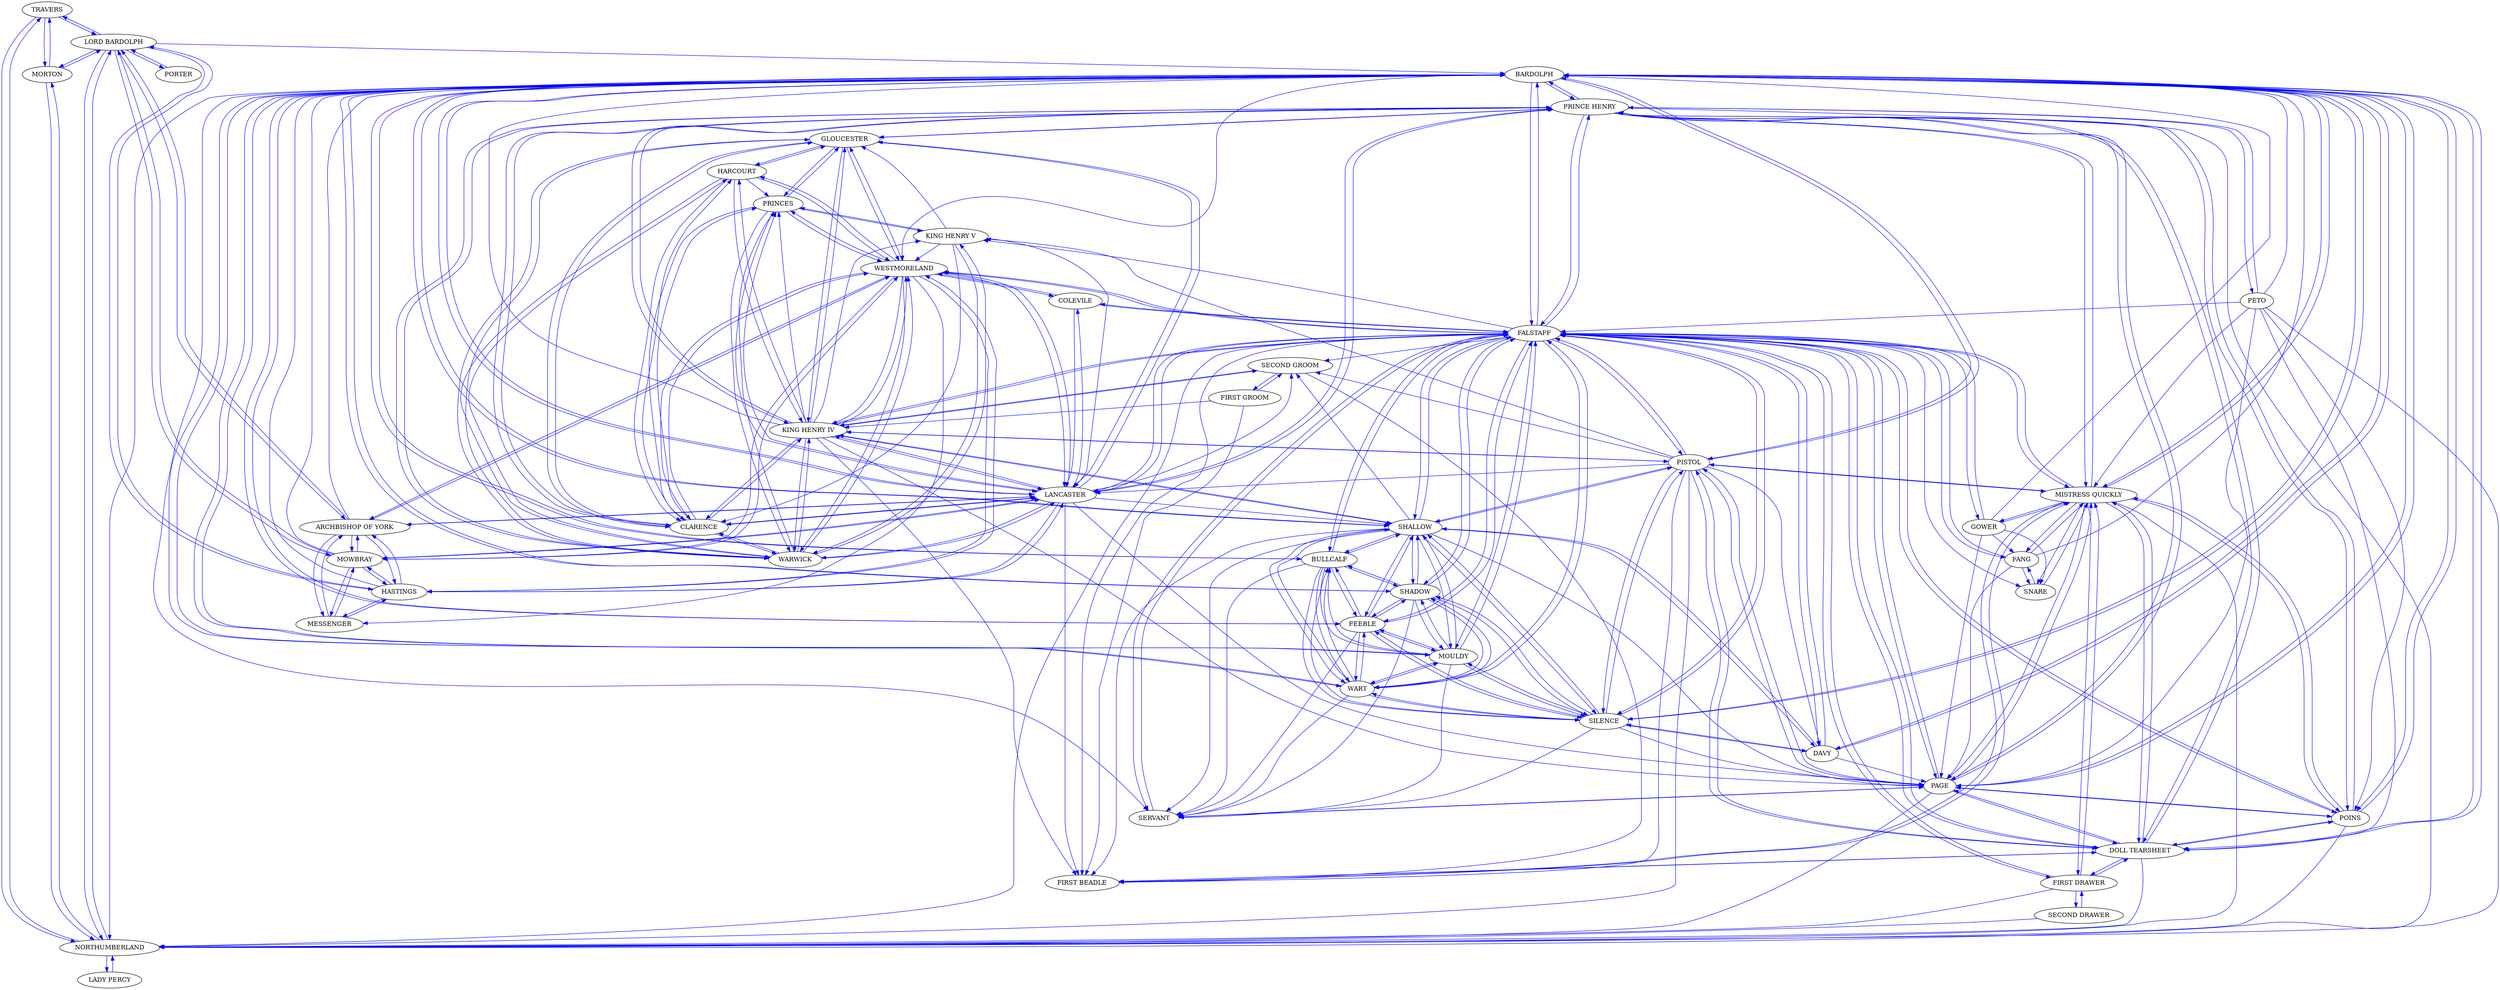 strict digraph  {
	TRAVERS -> "LORD BARDOLPH"	 [color=blue,
		weight=16];
	TRAVERS -> MORTON	 [color=blue,
		weight=1];
	TRAVERS -> NORTHUMBERLAND	 [color=blue,
		weight=16];
	"PRINCE HENRY" -> GLOUCESTER	 [color=blue,
		weight=80];
	"PRINCE HENRY" -> "MISTRESS QUICKLY"	 [color=blue,
		weight=33];
	"PRINCE HENRY" -> "KING HENRY IV"	 [color=blue,
		weight=80];
	"PRINCE HENRY" -> CLARENCE	 [color=blue,
		weight=80];
	"PRINCE HENRY" -> BARDOLPH	 [color=blue,
		weight=62];
	"PRINCE HENRY" -> FALSTAFF	 [color=blue,
		weight=33];
	"PRINCE HENRY" -> PETO	 [color=blue,
		weight=7];
	"PRINCE HENRY" -> WARWICK	 [color=blue,
		weight=80];
	"PRINCE HENRY" -> PAGE	 [color=blue,
		weight=62];
	"PRINCE HENRY" -> NORTHUMBERLAND	 [color=blue,
		weight=33];
	"PRINCE HENRY" -> LANCASTER	 [color=blue,
		weight=1];
	"PRINCE HENRY" -> "DOLL TEARSHEET"	 [color=blue,
		weight=33];
	"PRINCE HENRY" -> POINS	 [color=blue,
		weight=115];
	"FIRST BEADLE" -> "MISTRESS QUICKLY"	 [color=blue,
		weight=9];
	"FIRST BEADLE" -> "DOLL TEARSHEET"	 [color=blue,
		weight=9];
	MESSENGER -> HASTINGS	 [color=blue,
		weight=4];
	MESSENGER -> MOWBRAY	 [color=blue,
		weight=4];
	MESSENGER -> "ARCHBISHOP OF YORK"	 [color=blue,
		weight=4];
	SILENCE -> SERVANT	 [color=blue,
		weight=13];
	SILENCE -> WART	 [color=blue,
		weight=13];
	SILENCE -> BARDOLPH	 [color=blue,
		weight=29];
	SILENCE -> DAVY	 [color=blue,
		weight=27];
	SILENCE -> FALSTAFF	 [color=blue,
		weight=29];
	SILENCE -> MOULDY	 [color=blue,
		weight=13];
	SILENCE -> FEEBLE	 [color=blue,
		weight=13];
	SILENCE -> PAGE	 [color=blue,
		weight=27];
	SILENCE -> SHADOW	 [color=blue,
		weight=13];
	SILENCE -> SHALLOW	 [color=blue,
		weight=40];
	SILENCE -> PISTOL	 [color=blue,
		weight=3];
	SILENCE -> BULLCALF	 [color=blue,
		weight=13];
	HASTINGS -> MESSENGER	 [color=blue,
		weight=14];
	HASTINGS -> "LORD BARDOLPH"	 [color=blue,
		weight=28];
	HASTINGS -> WESTMORELAND	 [color=blue,
		weight=26];
	HASTINGS -> BARDOLPH	 [color=blue,
		weight=28];
	HASTINGS -> LANCASTER	 [color=blue,
		weight=13];
	HASTINGS -> MOWBRAY	 [color=blue,
		weight=57];
	HASTINGS -> "ARCHBISHOP OF YORK"	 [color=blue,
		weight=57];
	PRINCES -> GLOUCESTER	 [color=blue,
		weight=1];
	PRINCES -> WESTMORELAND	 [color=blue,
		weight=1];
	PRINCES -> "KING HENRY V"	 [color=blue,
		weight=1];
	PRINCES -> CLARENCE	 [color=blue,
		weight=1];
	PRINCES -> WARWICK	 [color=blue,
		weight=1];
	PRINCES -> LANCASTER	 [color=blue,
		weight=1];
	SERVANT -> FALSTAFF	 [color=blue,
		weight=15];
	SERVANT -> PAGE	 [color=blue,
		weight=15];
	SNARE -> "MISTRESS QUICKLY"	 [color=blue,
		weight=2];
	SNARE -> FANG	 [color=blue,
		weight=2];
	GLOUCESTER -> "PRINCE HENRY"	 [color=blue,
		weight=3];
	GLOUCESTER -> PRINCES	 [color=blue,
		weight=12];
	GLOUCESTER -> WESTMORELAND	 [color=blue,
		weight=9];
	GLOUCESTER -> "KING HENRY IV"	 [color=blue,
		weight=12];
	GLOUCESTER -> CLARENCE	 [color=blue,
		weight=15];
	GLOUCESTER -> WARWICK	 [color=blue,
		weight=15];
	GLOUCESTER -> HARCOURT	 [color=blue,
		weight=6];
	GLOUCESTER -> LANCASTER	 [color=blue,
		weight=3];
	"LORD BARDOLPH" -> TRAVERS	 [color=blue,
		weight=20];
	"LORD BARDOLPH" -> HASTINGS	 [color=blue,
		weight=46];
	"LORD BARDOLPH" -> PORTER	 [color=blue,
		weight=5];
	"LORD BARDOLPH" -> MORTON	 [color=blue,
		weight=9];
	"LORD BARDOLPH" -> BARDOLPH	 [color=blue,
		weight=46];
	"LORD BARDOLPH" -> NORTHUMBERLAND	 [color=blue,
		weight=37];
	"LORD BARDOLPH" -> MOWBRAY	 [color=blue,
		weight=46];
	"LORD BARDOLPH" -> "ARCHBISHOP OF YORK"	 [color=blue,
		weight=46];
	COLEVILE -> WESTMORELAND	 [color=blue,
		weight=4];
	COLEVILE -> FALSTAFF	 [color=blue,
		weight=8];
	COLEVILE -> LANCASTER	 [color=blue,
		weight=4];
	WESTMORELAND -> MESSENGER	 [color=blue,
		weight=81];
	WESTMORELAND -> HASTINGS	 [color=blue,
		weight=99];
	WESTMORELAND -> PRINCES	 [color=blue,
		weight=11];
	WESTMORELAND -> GLOUCESTER	 [color=blue,
		weight=11];
	WESTMORELAND -> COLEVILE	 [color=blue,
		weight=1];
	WESTMORELAND -> "KING HENRY IV"	 [color=blue,
		weight=11];
	WESTMORELAND -> CLARENCE	 [color=blue,
		weight=11];
	WESTMORELAND -> FALSTAFF	 [color=blue,
		weight=1];
	WESTMORELAND -> WARWICK	 [color=blue,
		weight=11];
	WESTMORELAND -> HARCOURT	 [color=blue,
		weight=1];
	WESTMORELAND -> LANCASTER	 [color=blue,
		weight=19];
	WESTMORELAND -> MOWBRAY	 [color=blue,
		weight=99];
	WESTMORELAND -> "ARCHBISHOP OF YORK"	 [color=blue,
		weight=99];
	PORTER -> "LORD BARDOLPH"	 [color=blue,
		weight=4];
	MORTON -> TRAVERS	 [color=blue,
		weight=78];
	MORTON -> "LORD BARDOLPH"	 [color=blue,
		weight=78];
	MORTON -> NORTHUMBERLAND	 [color=blue,
		weight=78];
	"MISTRESS QUICKLY" -> "PRINCE HENRY"	 [color=blue,
		weight=9];
	"MISTRESS QUICKLY" -> "FIRST BEADLE"	 [color=blue,
		weight=10];
	"MISTRESS QUICKLY" -> SNARE	 [color=blue,
		weight=87];
	"MISTRESS QUICKLY" -> BARDOLPH	 [color=blue,
		weight=89];
	"MISTRESS QUICKLY" -> FANG	 [color=blue,
		weight=87];
	"MISTRESS QUICKLY" -> FALSTAFF	 [color=blue,
		weight=120];
	"MISTRESS QUICKLY" -> PAGE	 [color=blue,
		weight=89];
	"MISTRESS QUICKLY" -> NORTHUMBERLAND	 [color=blue,
		weight=79];
	"MISTRESS QUICKLY" -> "DOLL TEARSHEET"	 [color=blue,
		weight=89];
	"MISTRESS QUICKLY" -> "FIRST DRAWER"	 [color=blue,
		weight=40];
	"MISTRESS QUICKLY" -> GOWER	 [color=blue,
		weight=10];
	"MISTRESS QUICKLY" -> POINS	 [color=blue,
		weight=9];
	"MISTRESS QUICKLY" -> PISTOL	 [color=blue,
		weight=15];
	"KING HENRY IV" -> "PRINCE HENRY"	 [color=blue,
		weight=134];
	"KING HENRY IV" -> "FIRST BEADLE"	 [color=blue,
		weight=27];
	"KING HENRY IV" -> PRINCES	 [color=blue,
		weight=78];
	"KING HENRY IV" -> GLOUCESTER	 [color=blue,
		weight=216];
	"KING HENRY IV" -> WESTMORELAND	 [color=blue,
		weight=17];
	"KING HENRY IV" -> "KING HENRY V"	 [color=blue,
		weight=27];
	"KING HENRY IV" -> "SECOND GROOM"	 [color=blue,
		weight=27];
	"KING HENRY IV" -> CLARENCE	 [color=blue,
		weight=216];
	"KING HENRY IV" -> BARDOLPH	 [color=blue,
		weight=27];
	"KING HENRY IV" -> FALSTAFF	 [color=blue,
		weight=27];
	"KING HENRY IV" -> WARWICK	 [color=blue,
		weight=265];
	"KING HENRY IV" -> HARCOURT	 [color=blue,
		weight=13];
	"KING HENRY IV" -> PAGE	 [color=blue,
		weight=30];
	"KING HENRY IV" -> LANCASTER	 [color=blue,
		weight=14];
	"KING HENRY IV" -> SHALLOW	 [color=blue,
		weight=27];
	"KING HENRY IV" -> PISTOL	 [color=blue,
		weight=27];
	"KING HENRY V" -> PRINCES	 [color=blue,
		weight=101];
	"KING HENRY V" -> GLOUCESTER	 [color=blue,
		weight=101];
	"KING HENRY V" -> WESTMORELAND	 [color=blue,
		weight=101];
	"KING HENRY V" -> CLARENCE	 [color=blue,
		weight=101];
	"KING HENRY V" -> WARWICK	 [color=blue,
		weight=101];
	"KING HENRY V" -> LANCASTER	 [color=blue,
		weight=101];
	"SECOND GROOM" -> "FIRST BEADLE"	 [color=blue,
		weight=1];
	"SECOND GROOM" -> "KING HENRY IV"	 [color=blue,
		weight=1];
	"SECOND GROOM" -> "FIRST GROOM"	 [color=blue,
		weight=1];
	WART -> SILENCE	 [color=blue,
		weight=2];
	WART -> SERVANT	 [color=blue,
		weight=2];
	WART -> BARDOLPH	 [color=blue,
		weight=2];
	WART -> FALSTAFF	 [color=blue,
		weight=2];
	WART -> MOULDY	 [color=blue,
		weight=2];
	WART -> FEEBLE	 [color=blue,
		weight=2];
	WART -> SHADOW	 [color=blue,
		weight=2];
	WART -> SHALLOW	 [color=blue,
		weight=2];
	WART -> BULLCALF	 [color=blue,
		weight=2];
	CLARENCE -> "PRINCE HENRY"	 [color=blue,
		weight=5];
	CLARENCE -> PRINCES	 [color=blue,
		weight=23];
	CLARENCE -> GLOUCESTER	 [color=blue,
		weight=29];
	CLARENCE -> WESTMORELAND	 [color=blue,
		weight=19];
	CLARENCE -> "KING HENRY IV"	 [color=blue,
		weight=19];
	CLARENCE -> WARWICK	 [color=blue,
		weight=29];
	CLARENCE -> HARCOURT	 [color=blue,
		weight=9];
	CLARENCE -> LANCASTER	 [color=blue,
		weight=10];
	BARDOLPH -> "PRINCE HENRY"	 [color=blue,
		weight=14];
	BARDOLPH -> SILENCE	 [color=blue,
		weight=26];
	BARDOLPH -> SERVANT	 [color=blue,
		weight=21];
	BARDOLPH -> WESTMORELAND	 [color=blue,
		weight=1];
	BARDOLPH -> "MISTRESS QUICKLY"	 [color=blue,
		weight=9];
	BARDOLPH -> WART	 [color=blue,
		weight=21];
	BARDOLPH -> DAVY	 [color=blue,
		weight=5];
	BARDOLPH -> FALSTAFF	 [color=blue,
		weight=20];
	BARDOLPH -> MOULDY	 [color=blue,
		weight=21];
	BARDOLPH -> FEEBLE	 [color=blue,
		weight=21];
	BARDOLPH -> PAGE	 [color=blue,
		weight=29];
	BARDOLPH -> NORTHUMBERLAND	 [color=blue,
		weight=9];
	BARDOLPH -> LANCASTER	 [color=blue,
		weight=1];
	BARDOLPH -> "DOLL TEARSHEET"	 [color=blue,
		weight=9];
	BARDOLPH -> SHADOW	 [color=blue,
		weight=21];
	BARDOLPH -> POINS	 [color=blue,
		weight=14];
	BARDOLPH -> SHALLOW	 [color=blue,
		weight=27];
	BARDOLPH -> PISTOL	 [color=blue,
		weight=5];
	BARDOLPH -> BULLCALF	 [color=blue,
		weight=21];
	DAVY -> SILENCE	 [color=blue,
		weight=10];
	DAVY -> BARDOLPH	 [color=blue,
		weight=34];
	DAVY -> FALSTAFF	 [color=blue,
		weight=34];
	DAVY -> PAGE	 [color=blue,
		weight=34];
	DAVY -> SHALLOW	 [color=blue,
		weight=34];
	FANG -> SNARE	 [color=blue,
		weight=7];
	FANG -> "MISTRESS QUICKLY"	 [color=blue,
		weight=7];
	FANG -> BARDOLPH	 [color=blue,
		weight=2];
	FANG -> FALSTAFF	 [color=blue,
		weight=2];
	FANG -> PAGE	 [color=blue,
		weight=2];
	FALSTAFF -> "PRINCE HENRY"	 [color=blue,
		weight=55];
	FALSTAFF -> "FIRST BEADLE"	 [color=blue,
		weight=38];
	FALSTAFF -> SILENCE	 [color=blue,
		weight=153];
	FALSTAFF -> SERVANT	 [color=blue,
		weight=273];
	FALSTAFF -> SNARE	 [color=blue,
		weight=73];
	FALSTAFF -> COLEVILE	 [color=blue,
		weight=50];
	FALSTAFF -> WESTMORELAND	 [color=blue,
		weight=82];
	FALSTAFF -> "MISTRESS QUICKLY"	 [color=blue,
		weight=161];
	FALSTAFF -> "KING HENRY IV"	 [color=blue,
		weight=38];
	FALSTAFF -> "KING HENRY V"	 [color=blue,
		weight=3];
	FALSTAFF -> "SECOND GROOM"	 [color=blue,
		weight=38];
	FALSTAFF -> WART	 [color=blue,
		weight=122];
	FALSTAFF -> BARDOLPH	 [color=blue,
		weight=301];
	FALSTAFF -> DAVY	 [color=blue,
		weight=31];
	FALSTAFF -> FANG	 [color=blue,
		weight=73];
	FALSTAFF -> MOULDY	 [color=blue,
		weight=122];
	FALSTAFF -> FEEBLE	 [color=blue,
		weight=122];
	FALSTAFF -> PAGE	 [color=blue,
		weight=441];
	FALSTAFF -> NORTHUMBERLAND	 [color=blue,
		weight=105];
	FALSTAFF -> LANCASTER	 [color=blue,
		weight=87];
	FALSTAFF -> "DOLL TEARSHEET"	 [color=blue,
		weight=105];
	FALSTAFF -> "FIRST DRAWER"	 [color=blue,
		weight=20];
	FALSTAFF -> GOWER	 [color=blue,
		weight=35];
	FALSTAFF -> SHADOW	 [color=blue,
		weight=122];
	FALSTAFF -> POINS	 [color=blue,
		weight=55];
	FALSTAFF -> SHALLOW	 [color=blue,
		weight=220];
	FALSTAFF -> PISTOL	 [color=blue,
		weight=70];
	FALSTAFF -> BULLCALF	 [color=blue,
		weight=122];
	PETO -> "PRINCE HENRY"	 [color=blue,
		weight=6];
	PETO -> "MISTRESS QUICKLY"	 [color=blue,
		weight=6];
	PETO -> BARDOLPH	 [color=blue,
		weight=6];
	PETO -> FALSTAFF	 [color=blue,
		weight=6];
	PETO -> PAGE	 [color=blue,
		weight=6];
	PETO -> NORTHUMBERLAND	 [color=blue,
		weight=6];
	PETO -> "DOLL TEARSHEET"	 [color=blue,
		weight=6];
	PETO -> POINS	 [color=blue,
		weight=6];
	WARWICK -> "PRINCE HENRY"	 [color=blue,
		weight=14];
	WARWICK -> PRINCES	 [color=blue,
		weight=42];
	WARWICK -> GLOUCESTER	 [color=blue,
		weight=44];
	WARWICK -> WESTMORELAND	 [color=blue,
		weight=14];
	WARWICK -> "KING HENRY IV"	 [color=blue,
		weight=65];
	WARWICK -> "KING HENRY V"	 [color=blue,
		weight=1];
	WARWICK -> CLARENCE	 [color=blue,
		weight=44];
	WARWICK -> HARCOURT	 [color=blue,
		weight=4];
	WARWICK -> LANCASTER	 [color=blue,
		weight=11];
	MOULDY -> SILENCE	 [color=blue,
		weight=12];
	MOULDY -> SERVANT	 [color=blue,
		weight=12];
	MOULDY -> WART	 [color=blue,
		weight=12];
	MOULDY -> BARDOLPH	 [color=blue,
		weight=12];
	MOULDY -> FALSTAFF	 [color=blue,
		weight=12];
	MOULDY -> FEEBLE	 [color=blue,
		weight=12];
	MOULDY -> SHADOW	 [color=blue,
		weight=12];
	MOULDY -> SHALLOW	 [color=blue,
		weight=12];
	MOULDY -> BULLCALF	 [color=blue,
		weight=12];
	"SECOND DRAWER" -> NORTHUMBERLAND	 [color=blue,
		weight=11];
	"SECOND DRAWER" -> "FIRST DRAWER"	 [color=blue,
		weight=11];
	HARCOURT -> PRINCES	 [color=blue,
		weight=8];
	HARCOURT -> GLOUCESTER	 [color=blue,
		weight=8];
	HARCOURT -> WESTMORELAND	 [color=blue,
		weight=8];
	HARCOURT -> "KING HENRY IV"	 [color=blue,
		weight=8];
	HARCOURT -> CLARENCE	 [color=blue,
		weight=8];
	HARCOURT -> WARWICK	 [color=blue,
		weight=8];
	FEEBLE -> SILENCE	 [color=blue,
		weight=11];
	FEEBLE -> SERVANT	 [color=blue,
		weight=11];
	FEEBLE -> WART	 [color=blue,
		weight=11];
	FEEBLE -> BARDOLPH	 [color=blue,
		weight=11];
	FEEBLE -> FALSTAFF	 [color=blue,
		weight=11];
	FEEBLE -> MOULDY	 [color=blue,
		weight=11];
	FEEBLE -> SHADOW	 [color=blue,
		weight=11];
	FEEBLE -> SHALLOW	 [color=blue,
		weight=11];
	FEEBLE -> BULLCALF	 [color=blue,
		weight=11];
	PAGE -> "PRINCE HENRY"	 [color=blue,
		weight=13];
	PAGE -> SERVANT	 [color=blue,
		weight=5];
	PAGE -> "MISTRESS QUICKLY"	 [color=blue,
		weight=2];
	PAGE -> BARDOLPH	 [color=blue,
		weight=15];
	PAGE -> FALSTAFF	 [color=blue,
		weight=16];
	PAGE -> NORTHUMBERLAND	 [color=blue,
		weight=2];
	PAGE -> "DOLL TEARSHEET"	 [color=blue,
		weight=2];
	PAGE -> POINS	 [color=blue,
		weight=13];
	PAGE -> PISTOL	 [color=blue,
		weight=1];
	NORTHUMBERLAND -> TRAVERS	 [color=blue,
		weight=77];
	NORTHUMBERLAND -> "LORD BARDOLPH"	 [color=blue,
		weight=87];
	NORTHUMBERLAND -> MORTON	 [color=blue,
		weight=70];
	NORTHUMBERLAND -> "LADY PERCY"	 [color=blue,
		weight=26];
	"LADY PERCY" -> NORTHUMBERLAND	 [color=blue,
		weight=46];
	LANCASTER -> "PRINCE HENRY"	 [color=blue,
		weight=1];
	LANCASTER -> "FIRST BEADLE"	 [color=blue,
		weight=48];
	LANCASTER -> HASTINGS	 [color=blue,
		weight=67];
	LANCASTER -> PRINCES	 [color=blue,
		weight=7];
	LANCASTER -> GLOUCESTER	 [color=blue,
		weight=8];
	LANCASTER -> COLEVILE	 [color=blue,
		weight=15];
	LANCASTER -> WESTMORELAND	 [color=blue,
		weight=96];
	LANCASTER -> "KING HENRY IV"	 [color=blue,
		weight=49];
	LANCASTER -> "SECOND GROOM"	 [color=blue,
		weight=48];
	LANCASTER -> CLARENCE	 [color=blue,
		weight=8];
	LANCASTER -> BARDOLPH	 [color=blue,
		weight=48];
	LANCASTER -> FALSTAFF	 [color=blue,
		weight=70];
	LANCASTER -> WARWICK	 [color=blue,
		weight=8];
	LANCASTER -> PAGE	 [color=blue,
		weight=48];
	LANCASTER -> SHALLOW	 [color=blue,
		weight=48];
	LANCASTER -> MOWBRAY	 [color=blue,
		weight=67];
	LANCASTER -> "ARCHBISHOP OF YORK"	 [color=blue,
		weight=67];
	"DOLL TEARSHEET" -> "PRINCE HENRY"	 [color=blue,
		weight=11];
	"DOLL TEARSHEET" -> "FIRST BEADLE"	 [color=blue,
		weight=12];
	"DOLL TEARSHEET" -> "MISTRESS QUICKLY"	 [color=blue,
		weight=80];
	"DOLL TEARSHEET" -> BARDOLPH	 [color=blue,
		weight=52];
	"DOLL TEARSHEET" -> FALSTAFF	 [color=blue,
		weight=67];
	"DOLL TEARSHEET" -> PAGE	 [color=blue,
		weight=52];
	"DOLL TEARSHEET" -> NORTHUMBERLAND	 [color=blue,
		weight=68];
	"DOLL TEARSHEET" -> "FIRST DRAWER"	 [color=blue,
		weight=15];
	"DOLL TEARSHEET" -> POINS	 [color=blue,
		weight=11];
	"DOLL TEARSHEET" -> PISTOL	 [color=blue,
		weight=25];
	"FIRST DRAWER" -> "MISTRESS QUICKLY"	 [color=blue,
		weight=2];
	"FIRST DRAWER" -> FALSTAFF	 [color=blue,
		weight=2];
	"FIRST DRAWER" -> "SECOND DRAWER"	 [color=blue,
		weight=8];
	"FIRST DRAWER" -> NORTHUMBERLAND	 [color=blue,
		weight=10];
	"FIRST DRAWER" -> "DOLL TEARSHEET"	 [color=blue,
		weight=2];
	GOWER -> SNARE	 [color=blue,
		weight=10];
	GOWER -> "MISTRESS QUICKLY"	 [color=blue,
		weight=2];
	GOWER -> BARDOLPH	 [color=blue,
		weight=2];
	GOWER -> FANG	 [color=blue,
		weight=10];
	GOWER -> FALSTAFF	 [color=blue,
		weight=10];
	GOWER -> PAGE	 [color=blue,
		weight=10];
	SHADOW -> SILENCE	 [color=blue,
		weight=5];
	SHADOW -> SERVANT	 [color=blue,
		weight=5];
	SHADOW -> WART	 [color=blue,
		weight=5];
	SHADOW -> BARDOLPH	 [color=blue,
		weight=2];
	SHADOW -> FALSTAFF	 [color=blue,
		weight=2];
	SHADOW -> MOULDY	 [color=blue,
		weight=5];
	SHADOW -> FEEBLE	 [color=blue,
		weight=5];
	SHADOW -> SHALLOW	 [color=blue,
		weight=5];
	SHADOW -> BULLCALF	 [color=blue,
		weight=5];
	POINS -> "PRINCE HENRY"	 [color=blue,
		weight=68];
	POINS -> "MISTRESS QUICKLY"	 [color=blue,
		weight=11];
	POINS -> BARDOLPH	 [color=blue,
		weight=43];
	POINS -> FALSTAFF	 [color=blue,
		weight=11];
	POINS -> PAGE	 [color=blue,
		weight=43];
	POINS -> NORTHUMBERLAND	 [color=blue,
		weight=11];
	POINS -> "DOLL TEARSHEET"	 [color=blue,
		weight=11];
	SHALLOW -> "FIRST BEADLE"	 [color=blue,
		weight=12];
	SHALLOW -> SILENCE	 [color=blue,
		weight=146];
	SHALLOW -> SERVANT	 [color=blue,
		weight=113];
	SHALLOW -> "KING HENRY IV"	 [color=blue,
		weight=12];
	SHALLOW -> "SECOND GROOM"	 [color=blue,
		weight=12];
	SHALLOW -> WART	 [color=blue,
		weight=113];
	SHALLOW -> BARDOLPH	 [color=blue,
		weight=147];
	SHALLOW -> DAVY	 [color=blue,
		weight=49];
	SHALLOW -> FALSTAFF	 [color=blue,
		weight=136];
	SHALLOW -> MOULDY	 [color=blue,
		weight=113];
	SHALLOW -> FEEBLE	 [color=blue,
		weight=113];
	SHALLOW -> PAGE	 [color=blue,
		weight=71];
	SHALLOW -> SHADOW	 [color=blue,
		weight=113];
	SHALLOW -> PISTOL	 [color=blue,
		weight=18];
	SHALLOW -> BULLCALF	 [color=blue,
		weight=113];
	PISTOL -> "FIRST BEADLE"	 [color=blue,
		weight=15];
	PISTOL -> SILENCE	 [color=blue,
		weight=27];
	PISTOL -> "MISTRESS QUICKLY"	 [color=blue,
		weight=34];
	PISTOL -> "KING HENRY IV"	 [color=blue,
		weight=15];
	PISTOL -> "KING HENRY V"	 [color=blue,
		weight=1];
	PISTOL -> "SECOND GROOM"	 [color=blue,
		weight=15];
	PISTOL -> BARDOLPH	 [color=blue,
		weight=73];
	PISTOL -> DAVY	 [color=blue,
		weight=27];
	PISTOL -> FALSTAFF	 [color=blue,
		weight=76];
	PISTOL -> PAGE	 [color=blue,
		weight=76];
	PISTOL -> NORTHUMBERLAND	 [color=blue,
		weight=34];
	PISTOL -> LANCASTER	 [color=blue,
		weight=1];
	PISTOL -> "DOLL TEARSHEET"	 [color=blue,
		weight=34];
	PISTOL -> SHALLOW	 [color=blue,
		weight=42];
	BULLCALF -> SILENCE	 [color=blue,
		weight=14];
	BULLCALF -> SERVANT	 [color=blue,
		weight=14];
	BULLCALF -> WART	 [color=blue,
		weight=14];
	BULLCALF -> BARDOLPH	 [color=blue,
		weight=14];
	BULLCALF -> FALSTAFF	 [color=blue,
		weight=14];
	BULLCALF -> MOULDY	 [color=blue,
		weight=14];
	BULLCALF -> FEEBLE	 [color=blue,
		weight=14];
	BULLCALF -> SHADOW	 [color=blue,
		weight=14];
	BULLCALF -> SHALLOW	 [color=blue,
		weight=14];
	MOWBRAY -> MESSENGER	 [color=blue,
		weight=41];
	MOWBRAY -> HASTINGS	 [color=blue,
		weight=56];
	MOWBRAY -> "LORD BARDOLPH"	 [color=blue,
		weight=6];
	MOWBRAY -> WESTMORELAND	 [color=blue,
		weight=46];
	MOWBRAY -> BARDOLPH	 [color=blue,
		weight=6];
	MOWBRAY -> LANCASTER	 [color=blue,
		weight=7];
	MOWBRAY -> "ARCHBISHOP OF YORK"	 [color=blue,
		weight=56];
	"ARCHBISHOP OF YORK" -> MESSENGER	 [color=blue,
		weight=76];
	"ARCHBISHOP OF YORK" -> HASTINGS	 [color=blue,
		weight=150];
	"ARCHBISHOP OF YORK" -> "LORD BARDOLPH"	 [color=blue,
		weight=34];
	"ARCHBISHOP OF YORK" -> WESTMORELAND	 [color=blue,
		weight=100];
	"ARCHBISHOP OF YORK" -> BARDOLPH	 [color=blue,
		weight=34];
	"ARCHBISHOP OF YORK" -> LANCASTER	 [color=blue,
		weight=25];
	"ARCHBISHOP OF YORK" -> MOWBRAY	 [color=blue,
		weight=150];
	"FIRST GROOM" -> "FIRST BEADLE"	 [color=blue,
		weight=3];
	"FIRST GROOM" -> "KING HENRY IV"	 [color=blue,
		weight=3];
	"FIRST GROOM" -> "SECOND GROOM"	 [color=blue,
		weight=3];
}
